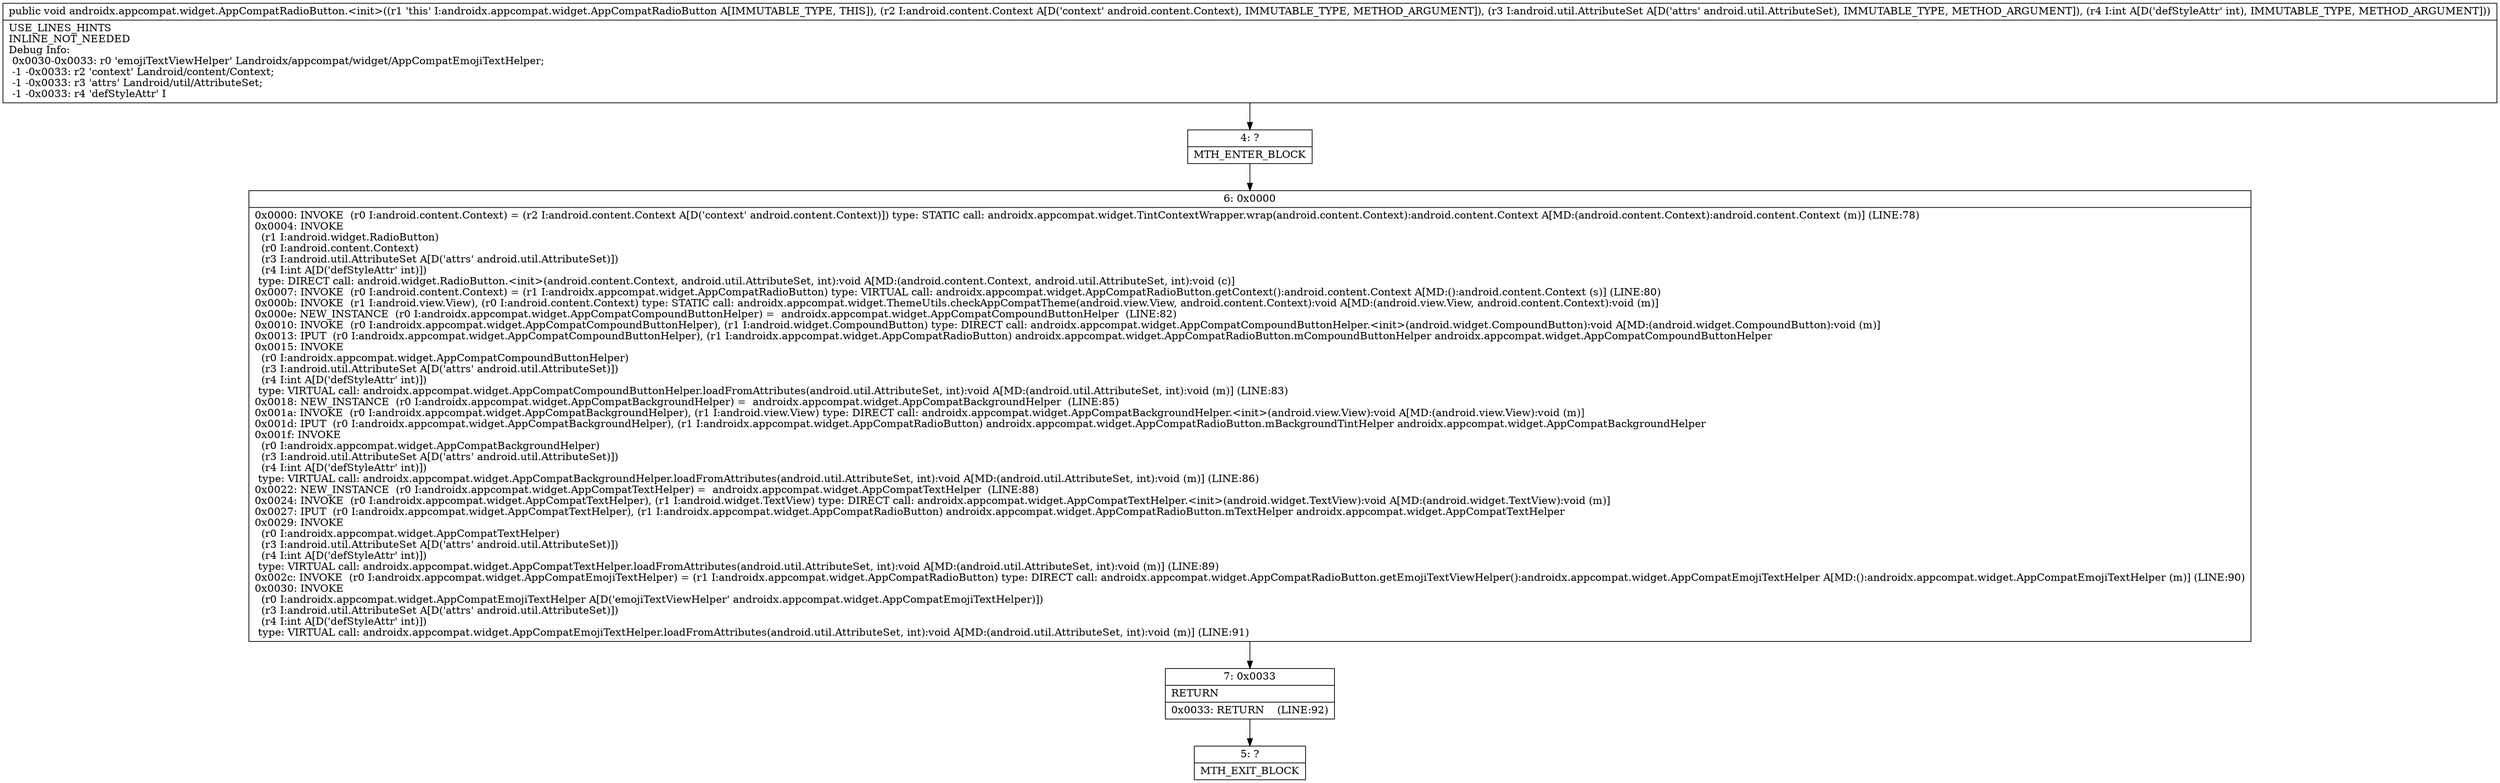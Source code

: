 digraph "CFG forandroidx.appcompat.widget.AppCompatRadioButton.\<init\>(Landroid\/content\/Context;Landroid\/util\/AttributeSet;I)V" {
Node_4 [shape=record,label="{4\:\ ?|MTH_ENTER_BLOCK\l}"];
Node_6 [shape=record,label="{6\:\ 0x0000|0x0000: INVOKE  (r0 I:android.content.Context) = (r2 I:android.content.Context A[D('context' android.content.Context)]) type: STATIC call: androidx.appcompat.widget.TintContextWrapper.wrap(android.content.Context):android.content.Context A[MD:(android.content.Context):android.content.Context (m)] (LINE:78)\l0x0004: INVOKE  \l  (r1 I:android.widget.RadioButton)\l  (r0 I:android.content.Context)\l  (r3 I:android.util.AttributeSet A[D('attrs' android.util.AttributeSet)])\l  (r4 I:int A[D('defStyleAttr' int)])\l type: DIRECT call: android.widget.RadioButton.\<init\>(android.content.Context, android.util.AttributeSet, int):void A[MD:(android.content.Context, android.util.AttributeSet, int):void (c)]\l0x0007: INVOKE  (r0 I:android.content.Context) = (r1 I:androidx.appcompat.widget.AppCompatRadioButton) type: VIRTUAL call: androidx.appcompat.widget.AppCompatRadioButton.getContext():android.content.Context A[MD:():android.content.Context (s)] (LINE:80)\l0x000b: INVOKE  (r1 I:android.view.View), (r0 I:android.content.Context) type: STATIC call: androidx.appcompat.widget.ThemeUtils.checkAppCompatTheme(android.view.View, android.content.Context):void A[MD:(android.view.View, android.content.Context):void (m)]\l0x000e: NEW_INSTANCE  (r0 I:androidx.appcompat.widget.AppCompatCompoundButtonHelper) =  androidx.appcompat.widget.AppCompatCompoundButtonHelper  (LINE:82)\l0x0010: INVOKE  (r0 I:androidx.appcompat.widget.AppCompatCompoundButtonHelper), (r1 I:android.widget.CompoundButton) type: DIRECT call: androidx.appcompat.widget.AppCompatCompoundButtonHelper.\<init\>(android.widget.CompoundButton):void A[MD:(android.widget.CompoundButton):void (m)]\l0x0013: IPUT  (r0 I:androidx.appcompat.widget.AppCompatCompoundButtonHelper), (r1 I:androidx.appcompat.widget.AppCompatRadioButton) androidx.appcompat.widget.AppCompatRadioButton.mCompoundButtonHelper androidx.appcompat.widget.AppCompatCompoundButtonHelper \l0x0015: INVOKE  \l  (r0 I:androidx.appcompat.widget.AppCompatCompoundButtonHelper)\l  (r3 I:android.util.AttributeSet A[D('attrs' android.util.AttributeSet)])\l  (r4 I:int A[D('defStyleAttr' int)])\l type: VIRTUAL call: androidx.appcompat.widget.AppCompatCompoundButtonHelper.loadFromAttributes(android.util.AttributeSet, int):void A[MD:(android.util.AttributeSet, int):void (m)] (LINE:83)\l0x0018: NEW_INSTANCE  (r0 I:androidx.appcompat.widget.AppCompatBackgroundHelper) =  androidx.appcompat.widget.AppCompatBackgroundHelper  (LINE:85)\l0x001a: INVOKE  (r0 I:androidx.appcompat.widget.AppCompatBackgroundHelper), (r1 I:android.view.View) type: DIRECT call: androidx.appcompat.widget.AppCompatBackgroundHelper.\<init\>(android.view.View):void A[MD:(android.view.View):void (m)]\l0x001d: IPUT  (r0 I:androidx.appcompat.widget.AppCompatBackgroundHelper), (r1 I:androidx.appcompat.widget.AppCompatRadioButton) androidx.appcompat.widget.AppCompatRadioButton.mBackgroundTintHelper androidx.appcompat.widget.AppCompatBackgroundHelper \l0x001f: INVOKE  \l  (r0 I:androidx.appcompat.widget.AppCompatBackgroundHelper)\l  (r3 I:android.util.AttributeSet A[D('attrs' android.util.AttributeSet)])\l  (r4 I:int A[D('defStyleAttr' int)])\l type: VIRTUAL call: androidx.appcompat.widget.AppCompatBackgroundHelper.loadFromAttributes(android.util.AttributeSet, int):void A[MD:(android.util.AttributeSet, int):void (m)] (LINE:86)\l0x0022: NEW_INSTANCE  (r0 I:androidx.appcompat.widget.AppCompatTextHelper) =  androidx.appcompat.widget.AppCompatTextHelper  (LINE:88)\l0x0024: INVOKE  (r0 I:androidx.appcompat.widget.AppCompatTextHelper), (r1 I:android.widget.TextView) type: DIRECT call: androidx.appcompat.widget.AppCompatTextHelper.\<init\>(android.widget.TextView):void A[MD:(android.widget.TextView):void (m)]\l0x0027: IPUT  (r0 I:androidx.appcompat.widget.AppCompatTextHelper), (r1 I:androidx.appcompat.widget.AppCompatRadioButton) androidx.appcompat.widget.AppCompatRadioButton.mTextHelper androidx.appcompat.widget.AppCompatTextHelper \l0x0029: INVOKE  \l  (r0 I:androidx.appcompat.widget.AppCompatTextHelper)\l  (r3 I:android.util.AttributeSet A[D('attrs' android.util.AttributeSet)])\l  (r4 I:int A[D('defStyleAttr' int)])\l type: VIRTUAL call: androidx.appcompat.widget.AppCompatTextHelper.loadFromAttributes(android.util.AttributeSet, int):void A[MD:(android.util.AttributeSet, int):void (m)] (LINE:89)\l0x002c: INVOKE  (r0 I:androidx.appcompat.widget.AppCompatEmojiTextHelper) = (r1 I:androidx.appcompat.widget.AppCompatRadioButton) type: DIRECT call: androidx.appcompat.widget.AppCompatRadioButton.getEmojiTextViewHelper():androidx.appcompat.widget.AppCompatEmojiTextHelper A[MD:():androidx.appcompat.widget.AppCompatEmojiTextHelper (m)] (LINE:90)\l0x0030: INVOKE  \l  (r0 I:androidx.appcompat.widget.AppCompatEmojiTextHelper A[D('emojiTextViewHelper' androidx.appcompat.widget.AppCompatEmojiTextHelper)])\l  (r3 I:android.util.AttributeSet A[D('attrs' android.util.AttributeSet)])\l  (r4 I:int A[D('defStyleAttr' int)])\l type: VIRTUAL call: androidx.appcompat.widget.AppCompatEmojiTextHelper.loadFromAttributes(android.util.AttributeSet, int):void A[MD:(android.util.AttributeSet, int):void (m)] (LINE:91)\l}"];
Node_7 [shape=record,label="{7\:\ 0x0033|RETURN\l|0x0033: RETURN    (LINE:92)\l}"];
Node_5 [shape=record,label="{5\:\ ?|MTH_EXIT_BLOCK\l}"];
MethodNode[shape=record,label="{public void androidx.appcompat.widget.AppCompatRadioButton.\<init\>((r1 'this' I:androidx.appcompat.widget.AppCompatRadioButton A[IMMUTABLE_TYPE, THIS]), (r2 I:android.content.Context A[D('context' android.content.Context), IMMUTABLE_TYPE, METHOD_ARGUMENT]), (r3 I:android.util.AttributeSet A[D('attrs' android.util.AttributeSet), IMMUTABLE_TYPE, METHOD_ARGUMENT]), (r4 I:int A[D('defStyleAttr' int), IMMUTABLE_TYPE, METHOD_ARGUMENT]))  | USE_LINES_HINTS\lINLINE_NOT_NEEDED\lDebug Info:\l  0x0030\-0x0033: r0 'emojiTextViewHelper' Landroidx\/appcompat\/widget\/AppCompatEmojiTextHelper;\l  \-1 \-0x0033: r2 'context' Landroid\/content\/Context;\l  \-1 \-0x0033: r3 'attrs' Landroid\/util\/AttributeSet;\l  \-1 \-0x0033: r4 'defStyleAttr' I\l}"];
MethodNode -> Node_4;Node_4 -> Node_6;
Node_6 -> Node_7;
Node_7 -> Node_5;
}

